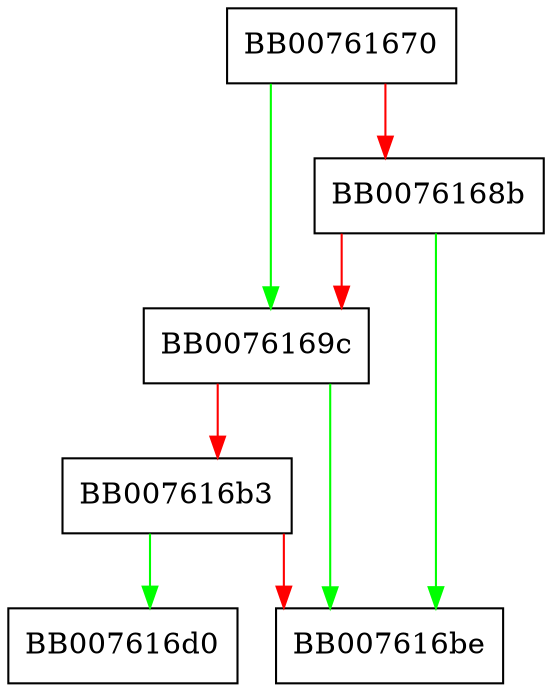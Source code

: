digraph get_rsa_payload_f2 {
  node [shape="box"];
  graph [splines=ortho];
  BB00761670 -> BB0076169c [color="green"];
  BB00761670 -> BB0076168b [color="red"];
  BB0076168b -> BB007616be [color="green"];
  BB0076168b -> BB0076169c [color="red"];
  BB0076169c -> BB007616be [color="green"];
  BB0076169c -> BB007616b3 [color="red"];
  BB007616b3 -> BB007616d0 [color="green"];
  BB007616b3 -> BB007616be [color="red"];
}